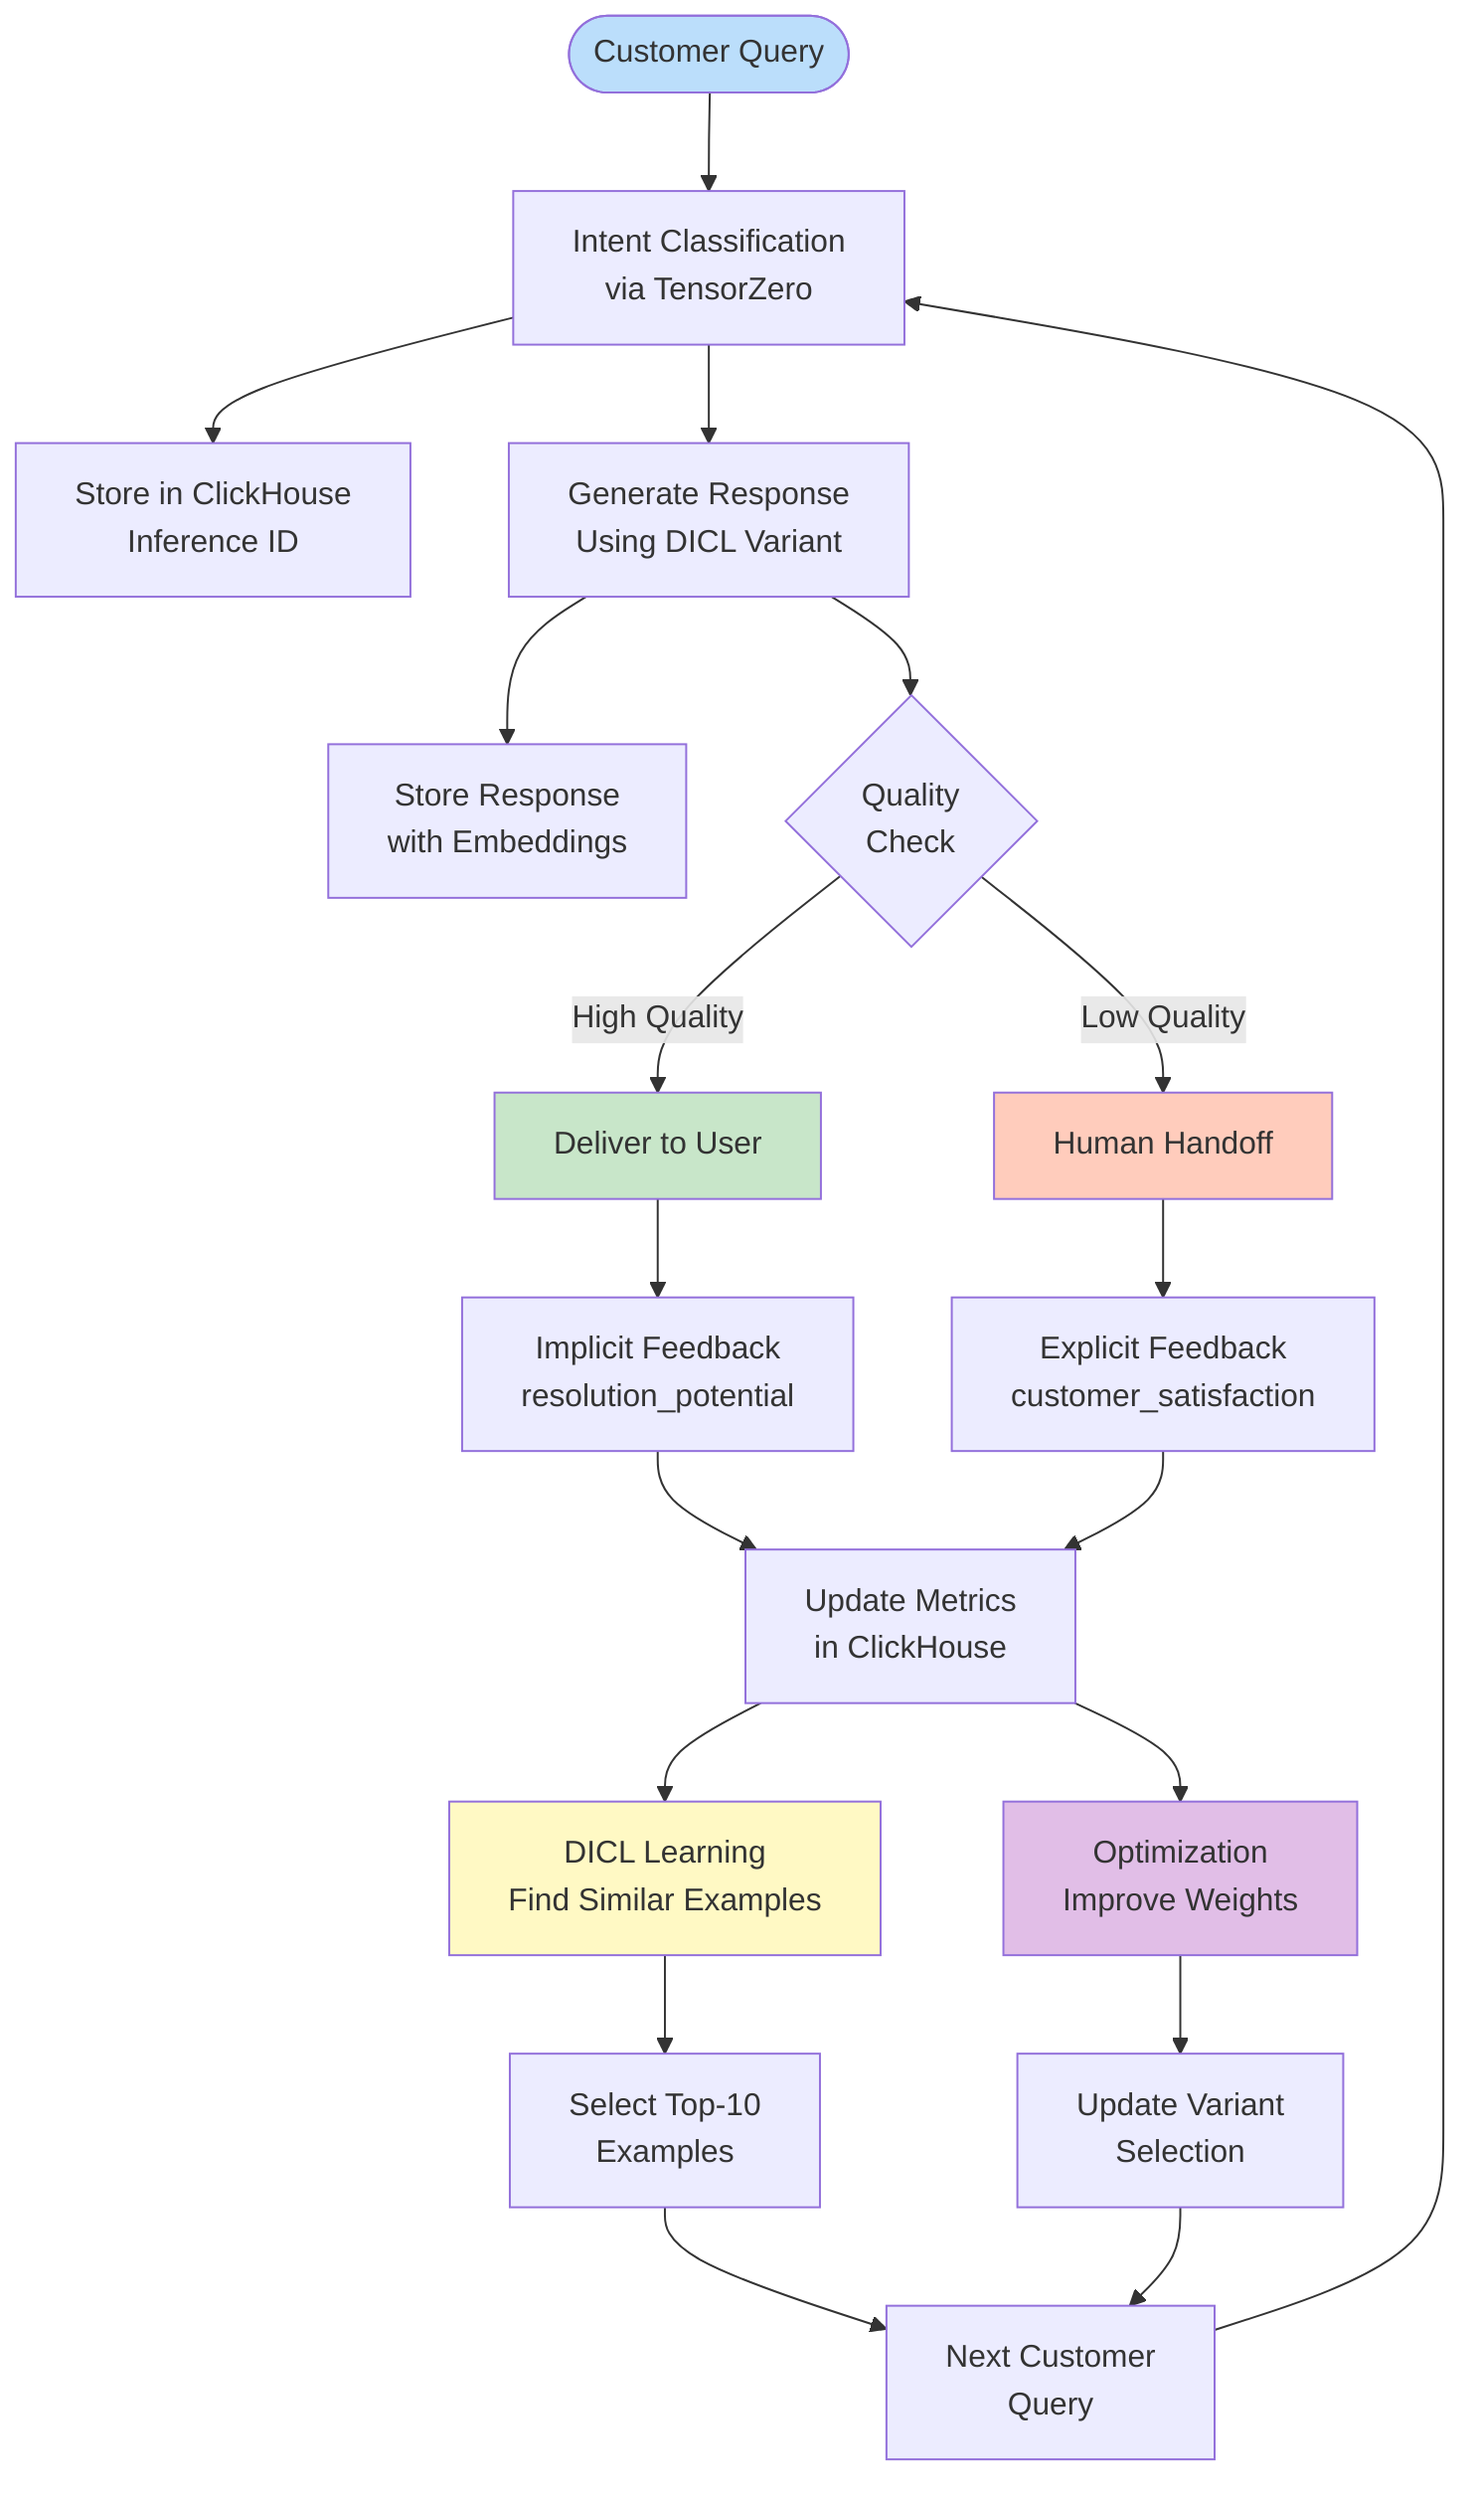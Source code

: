 flowchart TD
    Start([Customer Query]) --> Intent[Intent Classification<br/>via TensorZero]
    Intent --> Store1[Store in ClickHouse<br/>Inference ID]
    
    Intent --> Response[Generate Response<br/>Using DICL Variant]
    Response --> Store2[Store Response<br/>with Embeddings]
    
    Response --> Quality{Quality<br/>Check}
    Quality -->|High Quality| Success[Deliver to User]
    Quality -->|Low Quality| Human[Human Handoff]
    
    Success --> FB1[Implicit Feedback<br/>resolution_potential]
    Human --> FB2[Explicit Feedback<br/>customer_satisfaction]
    
    FB1 --> Metrics[Update Metrics<br/>in ClickHouse]
    FB2 --> Metrics
    
    Metrics --> DICL[DICL Learning<br/>Find Similar Examples]
    Metrics --> Optimize[Optimization<br/>Improve Weights]
    
    DICL --> Examples[Select Top-10<br/>Examples]
    Examples --> NextQuery[Next Customer<br/>Query]
    
    Optimize --> Weights[Update Variant<br/>Selection]
    Weights --> NextQuery
    
    NextQuery --> Intent
    
    style Start fill:#bbdefb
    style Success fill:#c8e6c9
    style Human fill:#ffccbc
    style DICL fill:#fff9c4
    style Optimize fill:#e1bee7